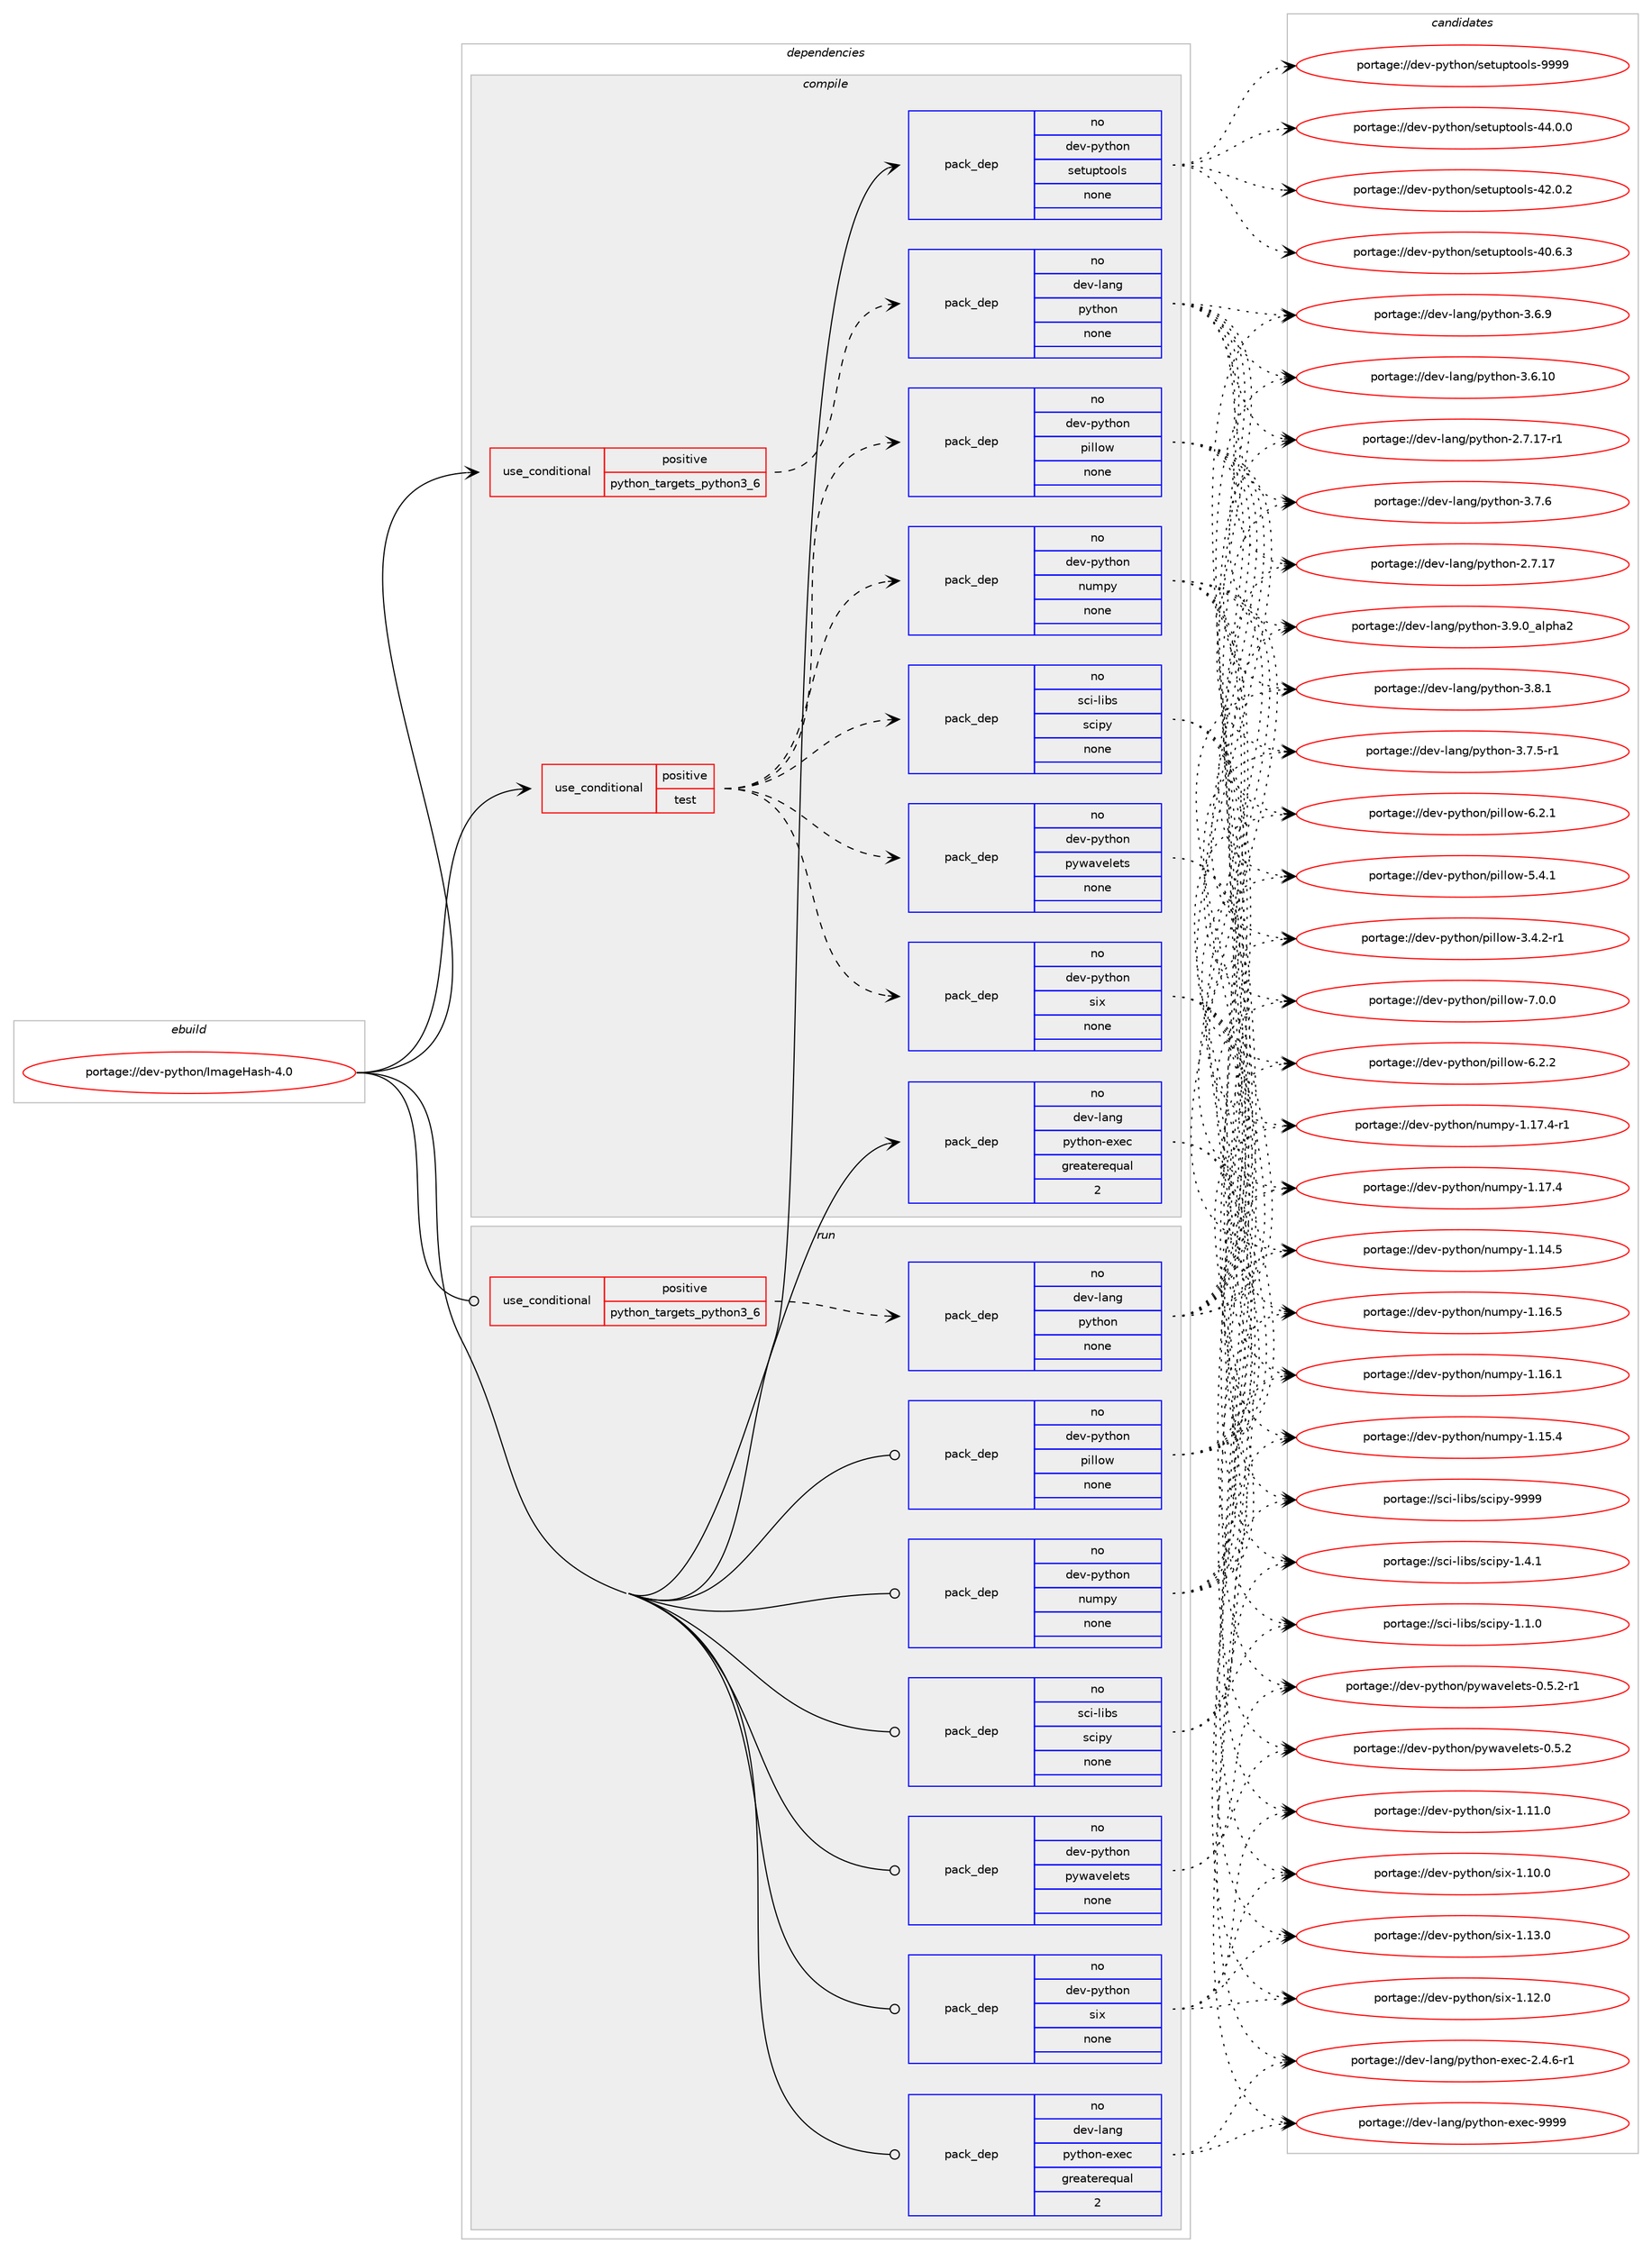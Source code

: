 digraph prolog {

# *************
# Graph options
# *************

newrank=true;
concentrate=true;
compound=true;
graph [rankdir=LR,fontname=Helvetica,fontsize=10,ranksep=1.5];#, ranksep=2.5, nodesep=0.2];
edge  [arrowhead=vee];
node  [fontname=Helvetica,fontsize=10];

# **********
# The ebuild
# **********

subgraph cluster_leftcol {
color=gray;
label=<<i>ebuild</i>>;
id [label="portage://dev-python/ImageHash-4.0", color=red, width=4, href="../dev-python/ImageHash-4.0.svg"];
}

# ****************
# The dependencies
# ****************

subgraph cluster_midcol {
color=gray;
label=<<i>dependencies</i>>;
subgraph cluster_compile {
fillcolor="#eeeeee";
style=filled;
label=<<i>compile</i>>;
subgraph cond119663 {
dependency473648 [label=<<TABLE BORDER="0" CELLBORDER="1" CELLSPACING="0" CELLPADDING="4"><TR><TD ROWSPAN="3" CELLPADDING="10">use_conditional</TD></TR><TR><TD>positive</TD></TR><TR><TD>python_targets_python3_6</TD></TR></TABLE>>, shape=none, color=red];
subgraph pack348968 {
dependency473649 [label=<<TABLE BORDER="0" CELLBORDER="1" CELLSPACING="0" CELLPADDING="4" WIDTH="220"><TR><TD ROWSPAN="6" CELLPADDING="30">pack_dep</TD></TR><TR><TD WIDTH="110">no</TD></TR><TR><TD>dev-lang</TD></TR><TR><TD>python</TD></TR><TR><TD>none</TD></TR><TR><TD></TD></TR></TABLE>>, shape=none, color=blue];
}
dependency473648:e -> dependency473649:w [weight=20,style="dashed",arrowhead="vee"];
}
id:e -> dependency473648:w [weight=20,style="solid",arrowhead="vee"];
subgraph cond119664 {
dependency473650 [label=<<TABLE BORDER="0" CELLBORDER="1" CELLSPACING="0" CELLPADDING="4"><TR><TD ROWSPAN="3" CELLPADDING="10">use_conditional</TD></TR><TR><TD>positive</TD></TR><TR><TD>test</TD></TR></TABLE>>, shape=none, color=red];
subgraph pack348969 {
dependency473651 [label=<<TABLE BORDER="0" CELLBORDER="1" CELLSPACING="0" CELLPADDING="4" WIDTH="220"><TR><TD ROWSPAN="6" CELLPADDING="30">pack_dep</TD></TR><TR><TD WIDTH="110">no</TD></TR><TR><TD>dev-python</TD></TR><TR><TD>numpy</TD></TR><TR><TD>none</TD></TR><TR><TD></TD></TR></TABLE>>, shape=none, color=blue];
}
dependency473650:e -> dependency473651:w [weight=20,style="dashed",arrowhead="vee"];
subgraph pack348970 {
dependency473652 [label=<<TABLE BORDER="0" CELLBORDER="1" CELLSPACING="0" CELLPADDING="4" WIDTH="220"><TR><TD ROWSPAN="6" CELLPADDING="30">pack_dep</TD></TR><TR><TD WIDTH="110">no</TD></TR><TR><TD>dev-python</TD></TR><TR><TD>pillow</TD></TR><TR><TD>none</TD></TR><TR><TD></TD></TR></TABLE>>, shape=none, color=blue];
}
dependency473650:e -> dependency473652:w [weight=20,style="dashed",arrowhead="vee"];
subgraph pack348971 {
dependency473653 [label=<<TABLE BORDER="0" CELLBORDER="1" CELLSPACING="0" CELLPADDING="4" WIDTH="220"><TR><TD ROWSPAN="6" CELLPADDING="30">pack_dep</TD></TR><TR><TD WIDTH="110">no</TD></TR><TR><TD>dev-python</TD></TR><TR><TD>pywavelets</TD></TR><TR><TD>none</TD></TR><TR><TD></TD></TR></TABLE>>, shape=none, color=blue];
}
dependency473650:e -> dependency473653:w [weight=20,style="dashed",arrowhead="vee"];
subgraph pack348972 {
dependency473654 [label=<<TABLE BORDER="0" CELLBORDER="1" CELLSPACING="0" CELLPADDING="4" WIDTH="220"><TR><TD ROWSPAN="6" CELLPADDING="30">pack_dep</TD></TR><TR><TD WIDTH="110">no</TD></TR><TR><TD>dev-python</TD></TR><TR><TD>six</TD></TR><TR><TD>none</TD></TR><TR><TD></TD></TR></TABLE>>, shape=none, color=blue];
}
dependency473650:e -> dependency473654:w [weight=20,style="dashed",arrowhead="vee"];
subgraph pack348973 {
dependency473655 [label=<<TABLE BORDER="0" CELLBORDER="1" CELLSPACING="0" CELLPADDING="4" WIDTH="220"><TR><TD ROWSPAN="6" CELLPADDING="30">pack_dep</TD></TR><TR><TD WIDTH="110">no</TD></TR><TR><TD>sci-libs</TD></TR><TR><TD>scipy</TD></TR><TR><TD>none</TD></TR><TR><TD></TD></TR></TABLE>>, shape=none, color=blue];
}
dependency473650:e -> dependency473655:w [weight=20,style="dashed",arrowhead="vee"];
}
id:e -> dependency473650:w [weight=20,style="solid",arrowhead="vee"];
subgraph pack348974 {
dependency473656 [label=<<TABLE BORDER="0" CELLBORDER="1" CELLSPACING="0" CELLPADDING="4" WIDTH="220"><TR><TD ROWSPAN="6" CELLPADDING="30">pack_dep</TD></TR><TR><TD WIDTH="110">no</TD></TR><TR><TD>dev-lang</TD></TR><TR><TD>python-exec</TD></TR><TR><TD>greaterequal</TD></TR><TR><TD>2</TD></TR></TABLE>>, shape=none, color=blue];
}
id:e -> dependency473656:w [weight=20,style="solid",arrowhead="vee"];
subgraph pack348975 {
dependency473657 [label=<<TABLE BORDER="0" CELLBORDER="1" CELLSPACING="0" CELLPADDING="4" WIDTH="220"><TR><TD ROWSPAN="6" CELLPADDING="30">pack_dep</TD></TR><TR><TD WIDTH="110">no</TD></TR><TR><TD>dev-python</TD></TR><TR><TD>setuptools</TD></TR><TR><TD>none</TD></TR><TR><TD></TD></TR></TABLE>>, shape=none, color=blue];
}
id:e -> dependency473657:w [weight=20,style="solid",arrowhead="vee"];
}
subgraph cluster_compileandrun {
fillcolor="#eeeeee";
style=filled;
label=<<i>compile and run</i>>;
}
subgraph cluster_run {
fillcolor="#eeeeee";
style=filled;
label=<<i>run</i>>;
subgraph cond119665 {
dependency473658 [label=<<TABLE BORDER="0" CELLBORDER="1" CELLSPACING="0" CELLPADDING="4"><TR><TD ROWSPAN="3" CELLPADDING="10">use_conditional</TD></TR><TR><TD>positive</TD></TR><TR><TD>python_targets_python3_6</TD></TR></TABLE>>, shape=none, color=red];
subgraph pack348976 {
dependency473659 [label=<<TABLE BORDER="0" CELLBORDER="1" CELLSPACING="0" CELLPADDING="4" WIDTH="220"><TR><TD ROWSPAN="6" CELLPADDING="30">pack_dep</TD></TR><TR><TD WIDTH="110">no</TD></TR><TR><TD>dev-lang</TD></TR><TR><TD>python</TD></TR><TR><TD>none</TD></TR><TR><TD></TD></TR></TABLE>>, shape=none, color=blue];
}
dependency473658:e -> dependency473659:w [weight=20,style="dashed",arrowhead="vee"];
}
id:e -> dependency473658:w [weight=20,style="solid",arrowhead="odot"];
subgraph pack348977 {
dependency473660 [label=<<TABLE BORDER="0" CELLBORDER="1" CELLSPACING="0" CELLPADDING="4" WIDTH="220"><TR><TD ROWSPAN="6" CELLPADDING="30">pack_dep</TD></TR><TR><TD WIDTH="110">no</TD></TR><TR><TD>dev-lang</TD></TR><TR><TD>python-exec</TD></TR><TR><TD>greaterequal</TD></TR><TR><TD>2</TD></TR></TABLE>>, shape=none, color=blue];
}
id:e -> dependency473660:w [weight=20,style="solid",arrowhead="odot"];
subgraph pack348978 {
dependency473661 [label=<<TABLE BORDER="0" CELLBORDER="1" CELLSPACING="0" CELLPADDING="4" WIDTH="220"><TR><TD ROWSPAN="6" CELLPADDING="30">pack_dep</TD></TR><TR><TD WIDTH="110">no</TD></TR><TR><TD>dev-python</TD></TR><TR><TD>numpy</TD></TR><TR><TD>none</TD></TR><TR><TD></TD></TR></TABLE>>, shape=none, color=blue];
}
id:e -> dependency473661:w [weight=20,style="solid",arrowhead="odot"];
subgraph pack348979 {
dependency473662 [label=<<TABLE BORDER="0" CELLBORDER="1" CELLSPACING="0" CELLPADDING="4" WIDTH="220"><TR><TD ROWSPAN="6" CELLPADDING="30">pack_dep</TD></TR><TR><TD WIDTH="110">no</TD></TR><TR><TD>dev-python</TD></TR><TR><TD>pillow</TD></TR><TR><TD>none</TD></TR><TR><TD></TD></TR></TABLE>>, shape=none, color=blue];
}
id:e -> dependency473662:w [weight=20,style="solid",arrowhead="odot"];
subgraph pack348980 {
dependency473663 [label=<<TABLE BORDER="0" CELLBORDER="1" CELLSPACING="0" CELLPADDING="4" WIDTH="220"><TR><TD ROWSPAN="6" CELLPADDING="30">pack_dep</TD></TR><TR><TD WIDTH="110">no</TD></TR><TR><TD>dev-python</TD></TR><TR><TD>pywavelets</TD></TR><TR><TD>none</TD></TR><TR><TD></TD></TR></TABLE>>, shape=none, color=blue];
}
id:e -> dependency473663:w [weight=20,style="solid",arrowhead="odot"];
subgraph pack348981 {
dependency473664 [label=<<TABLE BORDER="0" CELLBORDER="1" CELLSPACING="0" CELLPADDING="4" WIDTH="220"><TR><TD ROWSPAN="6" CELLPADDING="30">pack_dep</TD></TR><TR><TD WIDTH="110">no</TD></TR><TR><TD>dev-python</TD></TR><TR><TD>six</TD></TR><TR><TD>none</TD></TR><TR><TD></TD></TR></TABLE>>, shape=none, color=blue];
}
id:e -> dependency473664:w [weight=20,style="solid",arrowhead="odot"];
subgraph pack348982 {
dependency473665 [label=<<TABLE BORDER="0" CELLBORDER="1" CELLSPACING="0" CELLPADDING="4" WIDTH="220"><TR><TD ROWSPAN="6" CELLPADDING="30">pack_dep</TD></TR><TR><TD WIDTH="110">no</TD></TR><TR><TD>sci-libs</TD></TR><TR><TD>scipy</TD></TR><TR><TD>none</TD></TR><TR><TD></TD></TR></TABLE>>, shape=none, color=blue];
}
id:e -> dependency473665:w [weight=20,style="solid",arrowhead="odot"];
}
}

# **************
# The candidates
# **************

subgraph cluster_choices {
rank=same;
color=gray;
label=<<i>candidates</i>>;

subgraph choice348968 {
color=black;
nodesep=1;
choice10010111845108971101034711212111610411111045514657464895971081121049750 [label="portage://dev-lang/python-3.9.0_alpha2", color=red, width=4,href="../dev-lang/python-3.9.0_alpha2.svg"];
choice100101118451089711010347112121116104111110455146564649 [label="portage://dev-lang/python-3.8.1", color=red, width=4,href="../dev-lang/python-3.8.1.svg"];
choice100101118451089711010347112121116104111110455146554654 [label="portage://dev-lang/python-3.7.6", color=red, width=4,href="../dev-lang/python-3.7.6.svg"];
choice1001011184510897110103471121211161041111104551465546534511449 [label="portage://dev-lang/python-3.7.5-r1", color=red, width=4,href="../dev-lang/python-3.7.5-r1.svg"];
choice100101118451089711010347112121116104111110455146544657 [label="portage://dev-lang/python-3.6.9", color=red, width=4,href="../dev-lang/python-3.6.9.svg"];
choice10010111845108971101034711212111610411111045514654464948 [label="portage://dev-lang/python-3.6.10", color=red, width=4,href="../dev-lang/python-3.6.10.svg"];
choice100101118451089711010347112121116104111110455046554649554511449 [label="portage://dev-lang/python-2.7.17-r1", color=red, width=4,href="../dev-lang/python-2.7.17-r1.svg"];
choice10010111845108971101034711212111610411111045504655464955 [label="portage://dev-lang/python-2.7.17", color=red, width=4,href="../dev-lang/python-2.7.17.svg"];
dependency473649:e -> choice10010111845108971101034711212111610411111045514657464895971081121049750:w [style=dotted,weight="100"];
dependency473649:e -> choice100101118451089711010347112121116104111110455146564649:w [style=dotted,weight="100"];
dependency473649:e -> choice100101118451089711010347112121116104111110455146554654:w [style=dotted,weight="100"];
dependency473649:e -> choice1001011184510897110103471121211161041111104551465546534511449:w [style=dotted,weight="100"];
dependency473649:e -> choice100101118451089711010347112121116104111110455146544657:w [style=dotted,weight="100"];
dependency473649:e -> choice10010111845108971101034711212111610411111045514654464948:w [style=dotted,weight="100"];
dependency473649:e -> choice100101118451089711010347112121116104111110455046554649554511449:w [style=dotted,weight="100"];
dependency473649:e -> choice10010111845108971101034711212111610411111045504655464955:w [style=dotted,weight="100"];
}
subgraph choice348969 {
color=black;
nodesep=1;
choice1001011184511212111610411111047110117109112121454946495546524511449 [label="portage://dev-python/numpy-1.17.4-r1", color=red, width=4,href="../dev-python/numpy-1.17.4-r1.svg"];
choice100101118451121211161041111104711011710911212145494649554652 [label="portage://dev-python/numpy-1.17.4", color=red, width=4,href="../dev-python/numpy-1.17.4.svg"];
choice100101118451121211161041111104711011710911212145494649544653 [label="portage://dev-python/numpy-1.16.5", color=red, width=4,href="../dev-python/numpy-1.16.5.svg"];
choice100101118451121211161041111104711011710911212145494649544649 [label="portage://dev-python/numpy-1.16.1", color=red, width=4,href="../dev-python/numpy-1.16.1.svg"];
choice100101118451121211161041111104711011710911212145494649534652 [label="portage://dev-python/numpy-1.15.4", color=red, width=4,href="../dev-python/numpy-1.15.4.svg"];
choice100101118451121211161041111104711011710911212145494649524653 [label="portage://dev-python/numpy-1.14.5", color=red, width=4,href="../dev-python/numpy-1.14.5.svg"];
dependency473651:e -> choice1001011184511212111610411111047110117109112121454946495546524511449:w [style=dotted,weight="100"];
dependency473651:e -> choice100101118451121211161041111104711011710911212145494649554652:w [style=dotted,weight="100"];
dependency473651:e -> choice100101118451121211161041111104711011710911212145494649544653:w [style=dotted,weight="100"];
dependency473651:e -> choice100101118451121211161041111104711011710911212145494649544649:w [style=dotted,weight="100"];
dependency473651:e -> choice100101118451121211161041111104711011710911212145494649534652:w [style=dotted,weight="100"];
dependency473651:e -> choice100101118451121211161041111104711011710911212145494649524653:w [style=dotted,weight="100"];
}
subgraph choice348970 {
color=black;
nodesep=1;
choice1001011184511212111610411111047112105108108111119455546484648 [label="portage://dev-python/pillow-7.0.0", color=red, width=4,href="../dev-python/pillow-7.0.0.svg"];
choice1001011184511212111610411111047112105108108111119455446504650 [label="portage://dev-python/pillow-6.2.2", color=red, width=4,href="../dev-python/pillow-6.2.2.svg"];
choice1001011184511212111610411111047112105108108111119455446504649 [label="portage://dev-python/pillow-6.2.1", color=red, width=4,href="../dev-python/pillow-6.2.1.svg"];
choice1001011184511212111610411111047112105108108111119455346524649 [label="portage://dev-python/pillow-5.4.1", color=red, width=4,href="../dev-python/pillow-5.4.1.svg"];
choice10010111845112121116104111110471121051081081111194551465246504511449 [label="portage://dev-python/pillow-3.4.2-r1", color=red, width=4,href="../dev-python/pillow-3.4.2-r1.svg"];
dependency473652:e -> choice1001011184511212111610411111047112105108108111119455546484648:w [style=dotted,weight="100"];
dependency473652:e -> choice1001011184511212111610411111047112105108108111119455446504650:w [style=dotted,weight="100"];
dependency473652:e -> choice1001011184511212111610411111047112105108108111119455446504649:w [style=dotted,weight="100"];
dependency473652:e -> choice1001011184511212111610411111047112105108108111119455346524649:w [style=dotted,weight="100"];
dependency473652:e -> choice10010111845112121116104111110471121051081081111194551465246504511449:w [style=dotted,weight="100"];
}
subgraph choice348971 {
color=black;
nodesep=1;
choice1001011184511212111610411111047112121119971181011081011161154548465346504511449 [label="portage://dev-python/pywavelets-0.5.2-r1", color=red, width=4,href="../dev-python/pywavelets-0.5.2-r1.svg"];
choice100101118451121211161041111104711212111997118101108101116115454846534650 [label="portage://dev-python/pywavelets-0.5.2", color=red, width=4,href="../dev-python/pywavelets-0.5.2.svg"];
dependency473653:e -> choice1001011184511212111610411111047112121119971181011081011161154548465346504511449:w [style=dotted,weight="100"];
dependency473653:e -> choice100101118451121211161041111104711212111997118101108101116115454846534650:w [style=dotted,weight="100"];
}
subgraph choice348972 {
color=black;
nodesep=1;
choice100101118451121211161041111104711510512045494649514648 [label="portage://dev-python/six-1.13.0", color=red, width=4,href="../dev-python/six-1.13.0.svg"];
choice100101118451121211161041111104711510512045494649504648 [label="portage://dev-python/six-1.12.0", color=red, width=4,href="../dev-python/six-1.12.0.svg"];
choice100101118451121211161041111104711510512045494649494648 [label="portage://dev-python/six-1.11.0", color=red, width=4,href="../dev-python/six-1.11.0.svg"];
choice100101118451121211161041111104711510512045494649484648 [label="portage://dev-python/six-1.10.0", color=red, width=4,href="../dev-python/six-1.10.0.svg"];
dependency473654:e -> choice100101118451121211161041111104711510512045494649514648:w [style=dotted,weight="100"];
dependency473654:e -> choice100101118451121211161041111104711510512045494649504648:w [style=dotted,weight="100"];
dependency473654:e -> choice100101118451121211161041111104711510512045494649494648:w [style=dotted,weight="100"];
dependency473654:e -> choice100101118451121211161041111104711510512045494649484648:w [style=dotted,weight="100"];
}
subgraph choice348973 {
color=black;
nodesep=1;
choice11599105451081059811547115991051121214557575757 [label="portage://sci-libs/scipy-9999", color=red, width=4,href="../sci-libs/scipy-9999.svg"];
choice1159910545108105981154711599105112121454946524649 [label="portage://sci-libs/scipy-1.4.1", color=red, width=4,href="../sci-libs/scipy-1.4.1.svg"];
choice1159910545108105981154711599105112121454946494648 [label="portage://sci-libs/scipy-1.1.0", color=red, width=4,href="../sci-libs/scipy-1.1.0.svg"];
dependency473655:e -> choice11599105451081059811547115991051121214557575757:w [style=dotted,weight="100"];
dependency473655:e -> choice1159910545108105981154711599105112121454946524649:w [style=dotted,weight="100"];
dependency473655:e -> choice1159910545108105981154711599105112121454946494648:w [style=dotted,weight="100"];
}
subgraph choice348974 {
color=black;
nodesep=1;
choice10010111845108971101034711212111610411111045101120101994557575757 [label="portage://dev-lang/python-exec-9999", color=red, width=4,href="../dev-lang/python-exec-9999.svg"];
choice10010111845108971101034711212111610411111045101120101994550465246544511449 [label="portage://dev-lang/python-exec-2.4.6-r1", color=red, width=4,href="../dev-lang/python-exec-2.4.6-r1.svg"];
dependency473656:e -> choice10010111845108971101034711212111610411111045101120101994557575757:w [style=dotted,weight="100"];
dependency473656:e -> choice10010111845108971101034711212111610411111045101120101994550465246544511449:w [style=dotted,weight="100"];
}
subgraph choice348975 {
color=black;
nodesep=1;
choice10010111845112121116104111110471151011161171121161111111081154557575757 [label="portage://dev-python/setuptools-9999", color=red, width=4,href="../dev-python/setuptools-9999.svg"];
choice100101118451121211161041111104711510111611711211611111110811545525246484648 [label="portage://dev-python/setuptools-44.0.0", color=red, width=4,href="../dev-python/setuptools-44.0.0.svg"];
choice100101118451121211161041111104711510111611711211611111110811545525046484650 [label="portage://dev-python/setuptools-42.0.2", color=red, width=4,href="../dev-python/setuptools-42.0.2.svg"];
choice100101118451121211161041111104711510111611711211611111110811545524846544651 [label="portage://dev-python/setuptools-40.6.3", color=red, width=4,href="../dev-python/setuptools-40.6.3.svg"];
dependency473657:e -> choice10010111845112121116104111110471151011161171121161111111081154557575757:w [style=dotted,weight="100"];
dependency473657:e -> choice100101118451121211161041111104711510111611711211611111110811545525246484648:w [style=dotted,weight="100"];
dependency473657:e -> choice100101118451121211161041111104711510111611711211611111110811545525046484650:w [style=dotted,weight="100"];
dependency473657:e -> choice100101118451121211161041111104711510111611711211611111110811545524846544651:w [style=dotted,weight="100"];
}
subgraph choice348976 {
color=black;
nodesep=1;
choice10010111845108971101034711212111610411111045514657464895971081121049750 [label="portage://dev-lang/python-3.9.0_alpha2", color=red, width=4,href="../dev-lang/python-3.9.0_alpha2.svg"];
choice100101118451089711010347112121116104111110455146564649 [label="portage://dev-lang/python-3.8.1", color=red, width=4,href="../dev-lang/python-3.8.1.svg"];
choice100101118451089711010347112121116104111110455146554654 [label="portage://dev-lang/python-3.7.6", color=red, width=4,href="../dev-lang/python-3.7.6.svg"];
choice1001011184510897110103471121211161041111104551465546534511449 [label="portage://dev-lang/python-3.7.5-r1", color=red, width=4,href="../dev-lang/python-3.7.5-r1.svg"];
choice100101118451089711010347112121116104111110455146544657 [label="portage://dev-lang/python-3.6.9", color=red, width=4,href="../dev-lang/python-3.6.9.svg"];
choice10010111845108971101034711212111610411111045514654464948 [label="portage://dev-lang/python-3.6.10", color=red, width=4,href="../dev-lang/python-3.6.10.svg"];
choice100101118451089711010347112121116104111110455046554649554511449 [label="portage://dev-lang/python-2.7.17-r1", color=red, width=4,href="../dev-lang/python-2.7.17-r1.svg"];
choice10010111845108971101034711212111610411111045504655464955 [label="portage://dev-lang/python-2.7.17", color=red, width=4,href="../dev-lang/python-2.7.17.svg"];
dependency473659:e -> choice10010111845108971101034711212111610411111045514657464895971081121049750:w [style=dotted,weight="100"];
dependency473659:e -> choice100101118451089711010347112121116104111110455146564649:w [style=dotted,weight="100"];
dependency473659:e -> choice100101118451089711010347112121116104111110455146554654:w [style=dotted,weight="100"];
dependency473659:e -> choice1001011184510897110103471121211161041111104551465546534511449:w [style=dotted,weight="100"];
dependency473659:e -> choice100101118451089711010347112121116104111110455146544657:w [style=dotted,weight="100"];
dependency473659:e -> choice10010111845108971101034711212111610411111045514654464948:w [style=dotted,weight="100"];
dependency473659:e -> choice100101118451089711010347112121116104111110455046554649554511449:w [style=dotted,weight="100"];
dependency473659:e -> choice10010111845108971101034711212111610411111045504655464955:w [style=dotted,weight="100"];
}
subgraph choice348977 {
color=black;
nodesep=1;
choice10010111845108971101034711212111610411111045101120101994557575757 [label="portage://dev-lang/python-exec-9999", color=red, width=4,href="../dev-lang/python-exec-9999.svg"];
choice10010111845108971101034711212111610411111045101120101994550465246544511449 [label="portage://dev-lang/python-exec-2.4.6-r1", color=red, width=4,href="../dev-lang/python-exec-2.4.6-r1.svg"];
dependency473660:e -> choice10010111845108971101034711212111610411111045101120101994557575757:w [style=dotted,weight="100"];
dependency473660:e -> choice10010111845108971101034711212111610411111045101120101994550465246544511449:w [style=dotted,weight="100"];
}
subgraph choice348978 {
color=black;
nodesep=1;
choice1001011184511212111610411111047110117109112121454946495546524511449 [label="portage://dev-python/numpy-1.17.4-r1", color=red, width=4,href="../dev-python/numpy-1.17.4-r1.svg"];
choice100101118451121211161041111104711011710911212145494649554652 [label="portage://dev-python/numpy-1.17.4", color=red, width=4,href="../dev-python/numpy-1.17.4.svg"];
choice100101118451121211161041111104711011710911212145494649544653 [label="portage://dev-python/numpy-1.16.5", color=red, width=4,href="../dev-python/numpy-1.16.5.svg"];
choice100101118451121211161041111104711011710911212145494649544649 [label="portage://dev-python/numpy-1.16.1", color=red, width=4,href="../dev-python/numpy-1.16.1.svg"];
choice100101118451121211161041111104711011710911212145494649534652 [label="portage://dev-python/numpy-1.15.4", color=red, width=4,href="../dev-python/numpy-1.15.4.svg"];
choice100101118451121211161041111104711011710911212145494649524653 [label="portage://dev-python/numpy-1.14.5", color=red, width=4,href="../dev-python/numpy-1.14.5.svg"];
dependency473661:e -> choice1001011184511212111610411111047110117109112121454946495546524511449:w [style=dotted,weight="100"];
dependency473661:e -> choice100101118451121211161041111104711011710911212145494649554652:w [style=dotted,weight="100"];
dependency473661:e -> choice100101118451121211161041111104711011710911212145494649544653:w [style=dotted,weight="100"];
dependency473661:e -> choice100101118451121211161041111104711011710911212145494649544649:w [style=dotted,weight="100"];
dependency473661:e -> choice100101118451121211161041111104711011710911212145494649534652:w [style=dotted,weight="100"];
dependency473661:e -> choice100101118451121211161041111104711011710911212145494649524653:w [style=dotted,weight="100"];
}
subgraph choice348979 {
color=black;
nodesep=1;
choice1001011184511212111610411111047112105108108111119455546484648 [label="portage://dev-python/pillow-7.0.0", color=red, width=4,href="../dev-python/pillow-7.0.0.svg"];
choice1001011184511212111610411111047112105108108111119455446504650 [label="portage://dev-python/pillow-6.2.2", color=red, width=4,href="../dev-python/pillow-6.2.2.svg"];
choice1001011184511212111610411111047112105108108111119455446504649 [label="portage://dev-python/pillow-6.2.1", color=red, width=4,href="../dev-python/pillow-6.2.1.svg"];
choice1001011184511212111610411111047112105108108111119455346524649 [label="portage://dev-python/pillow-5.4.1", color=red, width=4,href="../dev-python/pillow-5.4.1.svg"];
choice10010111845112121116104111110471121051081081111194551465246504511449 [label="portage://dev-python/pillow-3.4.2-r1", color=red, width=4,href="../dev-python/pillow-3.4.2-r1.svg"];
dependency473662:e -> choice1001011184511212111610411111047112105108108111119455546484648:w [style=dotted,weight="100"];
dependency473662:e -> choice1001011184511212111610411111047112105108108111119455446504650:w [style=dotted,weight="100"];
dependency473662:e -> choice1001011184511212111610411111047112105108108111119455446504649:w [style=dotted,weight="100"];
dependency473662:e -> choice1001011184511212111610411111047112105108108111119455346524649:w [style=dotted,weight="100"];
dependency473662:e -> choice10010111845112121116104111110471121051081081111194551465246504511449:w [style=dotted,weight="100"];
}
subgraph choice348980 {
color=black;
nodesep=1;
choice1001011184511212111610411111047112121119971181011081011161154548465346504511449 [label="portage://dev-python/pywavelets-0.5.2-r1", color=red, width=4,href="../dev-python/pywavelets-0.5.2-r1.svg"];
choice100101118451121211161041111104711212111997118101108101116115454846534650 [label="portage://dev-python/pywavelets-0.5.2", color=red, width=4,href="../dev-python/pywavelets-0.5.2.svg"];
dependency473663:e -> choice1001011184511212111610411111047112121119971181011081011161154548465346504511449:w [style=dotted,weight="100"];
dependency473663:e -> choice100101118451121211161041111104711212111997118101108101116115454846534650:w [style=dotted,weight="100"];
}
subgraph choice348981 {
color=black;
nodesep=1;
choice100101118451121211161041111104711510512045494649514648 [label="portage://dev-python/six-1.13.0", color=red, width=4,href="../dev-python/six-1.13.0.svg"];
choice100101118451121211161041111104711510512045494649504648 [label="portage://dev-python/six-1.12.0", color=red, width=4,href="../dev-python/six-1.12.0.svg"];
choice100101118451121211161041111104711510512045494649494648 [label="portage://dev-python/six-1.11.0", color=red, width=4,href="../dev-python/six-1.11.0.svg"];
choice100101118451121211161041111104711510512045494649484648 [label="portage://dev-python/six-1.10.0", color=red, width=4,href="../dev-python/six-1.10.0.svg"];
dependency473664:e -> choice100101118451121211161041111104711510512045494649514648:w [style=dotted,weight="100"];
dependency473664:e -> choice100101118451121211161041111104711510512045494649504648:w [style=dotted,weight="100"];
dependency473664:e -> choice100101118451121211161041111104711510512045494649494648:w [style=dotted,weight="100"];
dependency473664:e -> choice100101118451121211161041111104711510512045494649484648:w [style=dotted,weight="100"];
}
subgraph choice348982 {
color=black;
nodesep=1;
choice11599105451081059811547115991051121214557575757 [label="portage://sci-libs/scipy-9999", color=red, width=4,href="../sci-libs/scipy-9999.svg"];
choice1159910545108105981154711599105112121454946524649 [label="portage://sci-libs/scipy-1.4.1", color=red, width=4,href="../sci-libs/scipy-1.4.1.svg"];
choice1159910545108105981154711599105112121454946494648 [label="portage://sci-libs/scipy-1.1.0", color=red, width=4,href="../sci-libs/scipy-1.1.0.svg"];
dependency473665:e -> choice11599105451081059811547115991051121214557575757:w [style=dotted,weight="100"];
dependency473665:e -> choice1159910545108105981154711599105112121454946524649:w [style=dotted,weight="100"];
dependency473665:e -> choice1159910545108105981154711599105112121454946494648:w [style=dotted,weight="100"];
}
}

}
